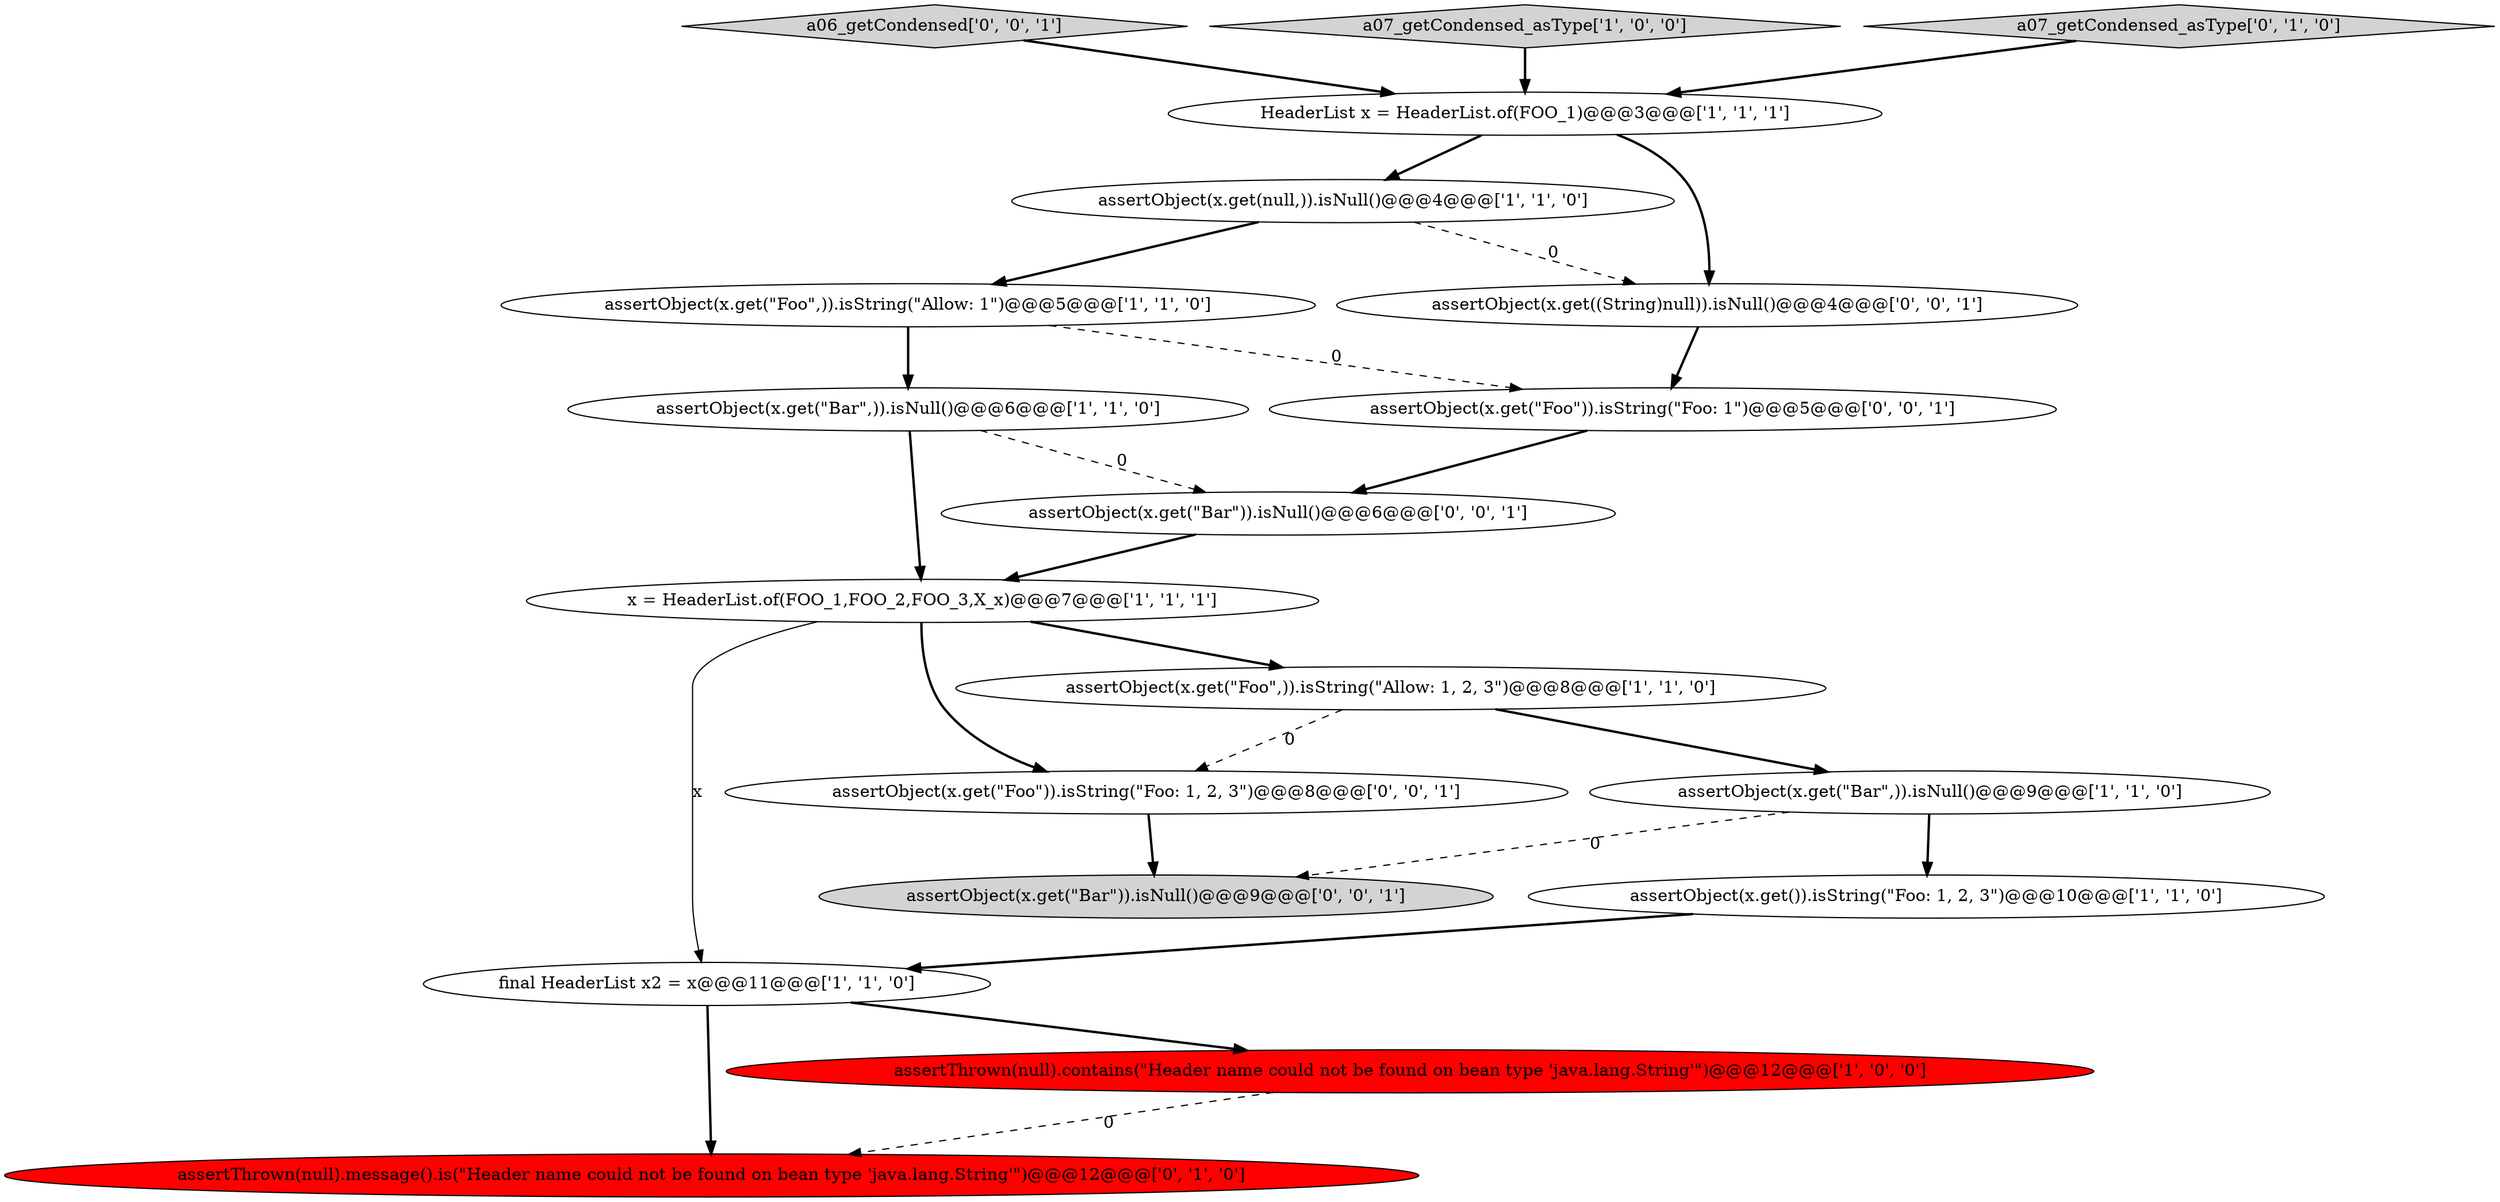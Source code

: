 digraph {
10 [style = filled, label = "assertObject(x.get(\"Bar\",)).isNull()@@@6@@@['1', '1', '0']", fillcolor = white, shape = ellipse image = "AAA0AAABBB1BBB"];
17 [style = filled, label = "assertObject(x.get(\"Foo\")).isString(\"Foo: 1, 2, 3\")@@@8@@@['0', '0', '1']", fillcolor = white, shape = ellipse image = "AAA0AAABBB3BBB"];
1 [style = filled, label = "HeaderList x = HeaderList.of(FOO_1)@@@3@@@['1', '1', '1']", fillcolor = white, shape = ellipse image = "AAA0AAABBB1BBB"];
7 [style = filled, label = "final HeaderList x2 = x@@@11@@@['1', '1', '0']", fillcolor = white, shape = ellipse image = "AAA0AAABBB1BBB"];
4 [style = filled, label = "assertObject(x.get(null,)).isNull()@@@4@@@['1', '1', '0']", fillcolor = white, shape = ellipse image = "AAA0AAABBB1BBB"];
11 [style = filled, label = "assertThrown(null).message().is(\"Header name could not be found on bean type 'java.lang.String'\")@@@12@@@['0', '1', '0']", fillcolor = red, shape = ellipse image = "AAA1AAABBB2BBB"];
13 [style = filled, label = "assertObject(x.get(\"Bar\")).isNull()@@@9@@@['0', '0', '1']", fillcolor = lightgray, shape = ellipse image = "AAA0AAABBB3BBB"];
9 [style = filled, label = "assertThrown(null).contains(\"Header name could not be found on bean type 'java.lang.String'\")@@@12@@@['1', '0', '0']", fillcolor = red, shape = ellipse image = "AAA1AAABBB1BBB"];
6 [style = filled, label = "assertObject(x.get(\"Foo\",)).isString(\"Allow: 1\")@@@5@@@['1', '1', '0']", fillcolor = white, shape = ellipse image = "AAA0AAABBB1BBB"];
8 [style = filled, label = "assertObject(x.get()).isString(\"Foo: 1, 2, 3\")@@@10@@@['1', '1', '0']", fillcolor = white, shape = ellipse image = "AAA0AAABBB1BBB"];
5 [style = filled, label = "assertObject(x.get(\"Bar\",)).isNull()@@@9@@@['1', '1', '0']", fillcolor = white, shape = ellipse image = "AAA0AAABBB1BBB"];
15 [style = filled, label = "assertObject(x.get(\"Bar\")).isNull()@@@6@@@['0', '0', '1']", fillcolor = white, shape = ellipse image = "AAA0AAABBB3BBB"];
16 [style = filled, label = "assertObject(x.get(\"Foo\")).isString(\"Foo: 1\")@@@5@@@['0', '0', '1']", fillcolor = white, shape = ellipse image = "AAA0AAABBB3BBB"];
14 [style = filled, label = "assertObject(x.get((String)null)).isNull()@@@4@@@['0', '0', '1']", fillcolor = white, shape = ellipse image = "AAA0AAABBB3BBB"];
18 [style = filled, label = "a06_getCondensed['0', '0', '1']", fillcolor = lightgray, shape = diamond image = "AAA0AAABBB3BBB"];
0 [style = filled, label = "a07_getCondensed_asType['1', '0', '0']", fillcolor = lightgray, shape = diamond image = "AAA0AAABBB1BBB"];
12 [style = filled, label = "a07_getCondensed_asType['0', '1', '0']", fillcolor = lightgray, shape = diamond image = "AAA0AAABBB2BBB"];
2 [style = filled, label = "x = HeaderList.of(FOO_1,FOO_2,FOO_3,X_x)@@@7@@@['1', '1', '1']", fillcolor = white, shape = ellipse image = "AAA0AAABBB1BBB"];
3 [style = filled, label = "assertObject(x.get(\"Foo\",)).isString(\"Allow: 1, 2, 3\")@@@8@@@['1', '1', '0']", fillcolor = white, shape = ellipse image = "AAA0AAABBB1BBB"];
2->17 [style = bold, label=""];
14->16 [style = bold, label=""];
10->15 [style = dashed, label="0"];
16->15 [style = bold, label=""];
5->8 [style = bold, label=""];
5->13 [style = dashed, label="0"];
1->4 [style = bold, label=""];
15->2 [style = bold, label=""];
7->11 [style = bold, label=""];
3->17 [style = dashed, label="0"];
4->6 [style = bold, label=""];
2->3 [style = bold, label=""];
12->1 [style = bold, label=""];
8->7 [style = bold, label=""];
7->9 [style = bold, label=""];
3->5 [style = bold, label=""];
6->16 [style = dashed, label="0"];
18->1 [style = bold, label=""];
0->1 [style = bold, label=""];
6->10 [style = bold, label=""];
9->11 [style = dashed, label="0"];
10->2 [style = bold, label=""];
1->14 [style = bold, label=""];
17->13 [style = bold, label=""];
4->14 [style = dashed, label="0"];
2->7 [style = solid, label="x"];
}
